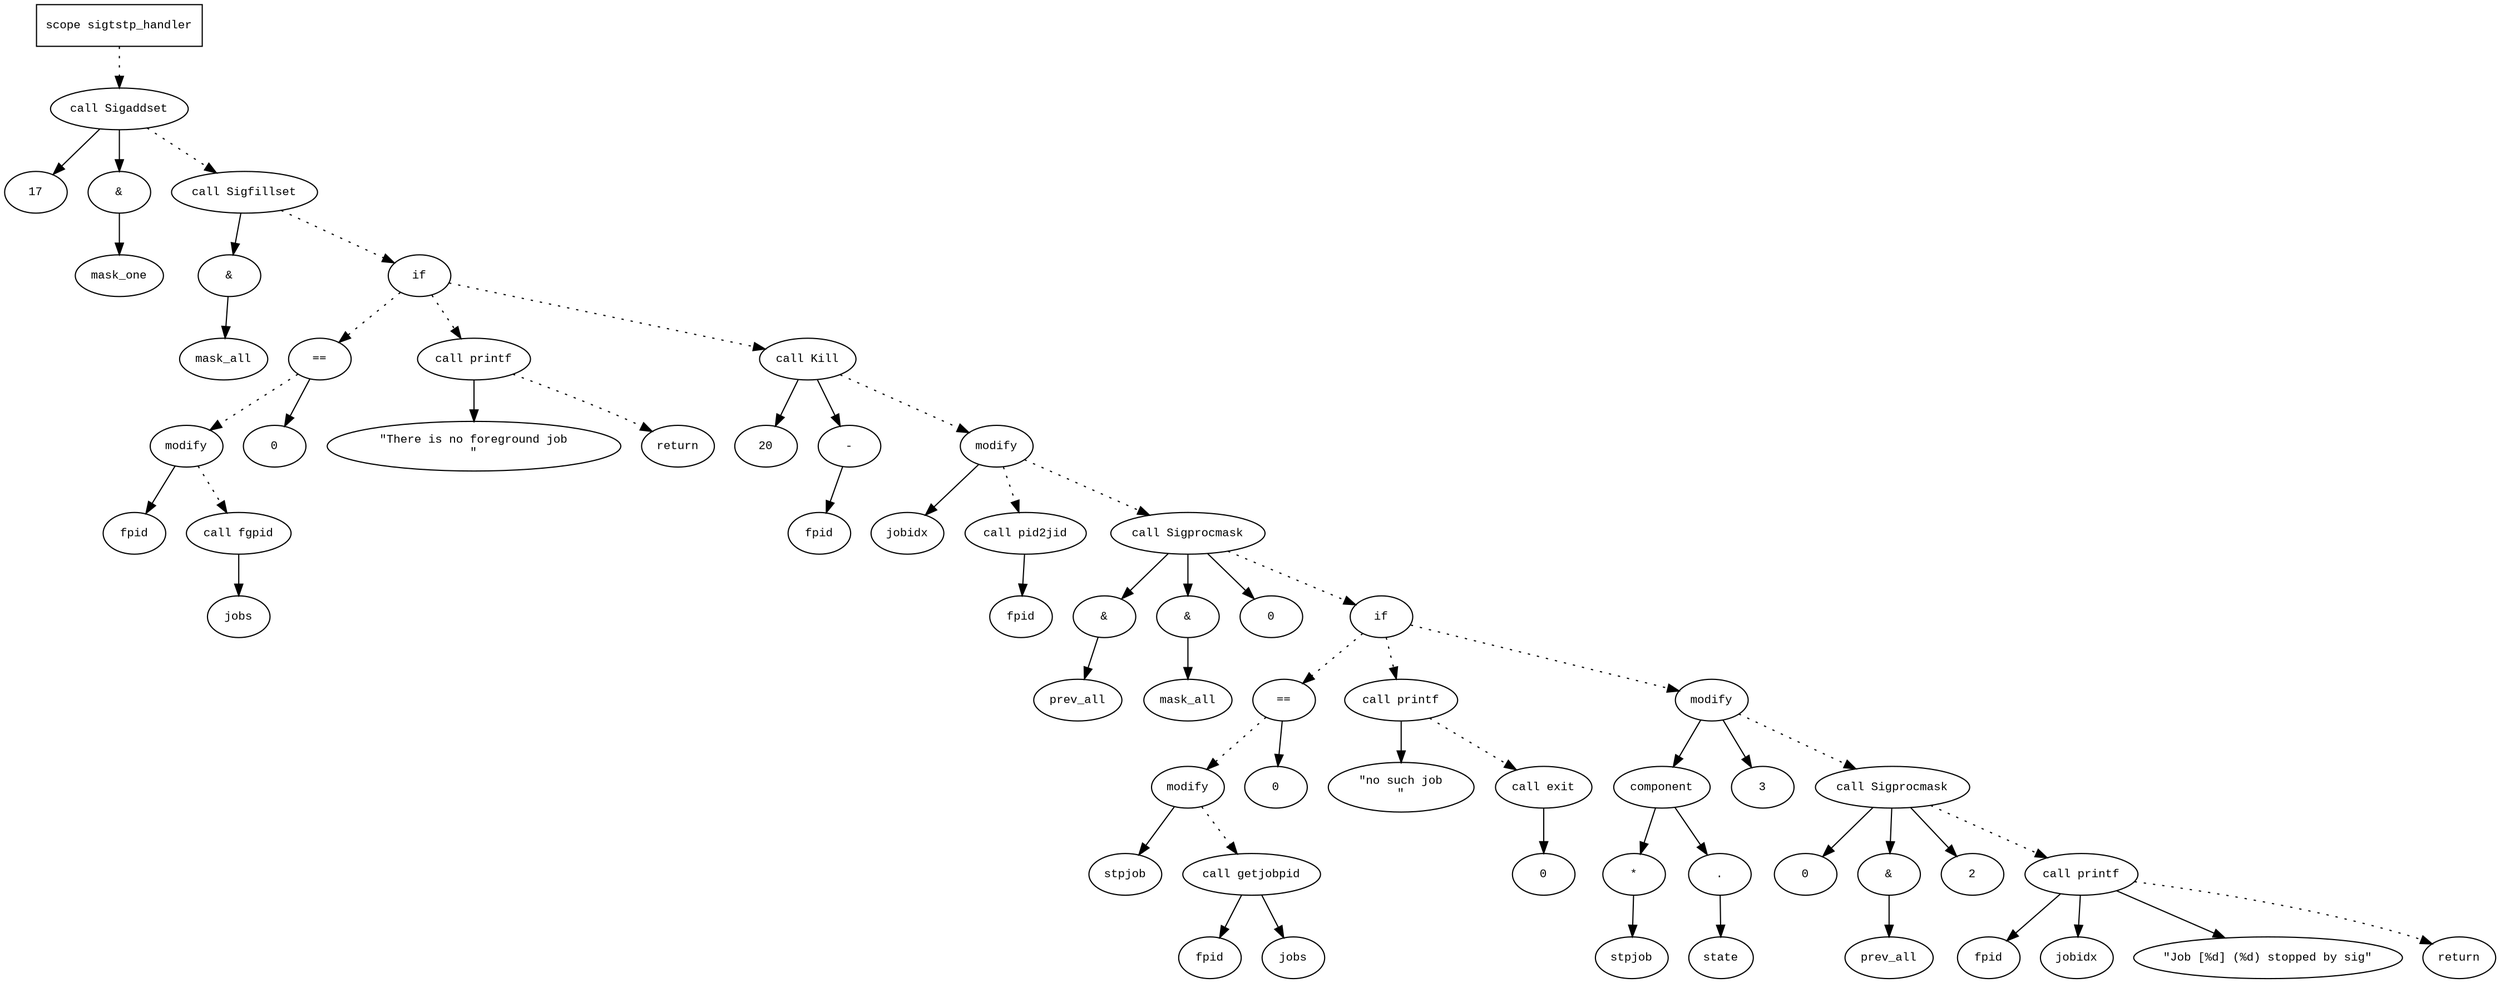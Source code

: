 digraph AST {
  graph [fontname="Times New Roman",fontsize=10];
  node  [fontname="Courier New",fontsize=10];
  edge  [fontname="Times New Roman",fontsize=10];

  node1 [label="scope sigtstp_handler",shape=box];
  node2 [label="call Sigaddset",shape=ellipse];
  node3 [label="17",shape=ellipse];
  node2 -> node3;
  node4 [label="&",shape=ellipse];
  node2 -> node4;
  node5 [label="mask_one",shape=ellipse];
  node4 -> node5;
  node1 -> node2 [style=dotted];
  node6 [label="call Sigfillset",shape=ellipse];
  node7 [label="&",shape=ellipse];
  node6 -> node7;
  node8 [label="mask_all",shape=ellipse];
  node7 -> node8;
  node2 -> node6 [style=dotted];
  node9 [label="if",shape=ellipse];
  node6 -> node9 [style=dotted];
  node10 [label="==",shape=ellipse];
  node11 [label="modify",shape=ellipse];
  node12 [label="fpid",shape=ellipse];
  node11 -> node12;
  node13 [label="call fgpid",shape=ellipse];
  node14 [label="jobs",shape=ellipse];
  node13 -> node14;
  node11 -> node13 [style=dotted];
  node10 -> node11 [style=dotted];
  node15 [label="0",shape=ellipse];
  node10 -> node15;
  node9 -> node10 [style=dotted];
  node16 [label="call printf",shape=ellipse];
  node17 [label="\"There is no foreground job
\"",shape=ellipse];
  node16 -> node17;
  node9 -> node16 [style=dotted];
  node18 [label="return",shape=ellipse];
  node16 -> node18 [style=dotted];
  node19 [label="call Kill",shape=ellipse];
  node20 [label="20",shape=ellipse];
  node19 -> node20;
  node21 [label="-",shape=ellipse];
  node22 [label="fpid",shape=ellipse];
  node21 -> node22;
  node19 -> node21;
  node9 -> node19 [style=dotted];
  node23 [label="modify",shape=ellipse];
  node24 [label="jobidx",shape=ellipse];
  node23 -> node24;
  node25 [label="call pid2jid",shape=ellipse];
  node26 [label="fpid",shape=ellipse];
  node25 -> node26;
  node23 -> node25 [style=dotted];
  node19 -> node23 [style=dotted];
  node27 [label="call Sigprocmask",shape=ellipse];
  node28 [label="&",shape=ellipse];
  node27 -> node28;
  node29 [label="prev_all",shape=ellipse];
  node28 -> node29;
  node30 [label="&",shape=ellipse];
  node27 -> node30;
  node31 [label="mask_all",shape=ellipse];
  node30 -> node31;
  node32 [label="0",shape=ellipse];
  node27 -> node32;
  node23 -> node27 [style=dotted];
  node33 [label="if",shape=ellipse];
  node27 -> node33 [style=dotted];
  node34 [label="==",shape=ellipse];
  node35 [label="modify",shape=ellipse];
  node36 [label="stpjob",shape=ellipse];
  node35 -> node36;
  node37 [label="call getjobpid",shape=ellipse];
  node38 [label="fpid",shape=ellipse];
  node37 -> node38;
  node39 [label="jobs",shape=ellipse];
  node37 -> node39;
  node35 -> node37 [style=dotted];
  node34 -> node35 [style=dotted];
  node40 [label="0",shape=ellipse];
  node34 -> node40;
  node33 -> node34 [style=dotted];
  node41 [label="call printf",shape=ellipse];
  node42 [label="\"no such job
\"",shape=ellipse];
  node41 -> node42;
  node33 -> node41 [style=dotted];
  node43 [label="call exit",shape=ellipse];
  node44 [label="0",shape=ellipse];
  node43 -> node44;
  node41 -> node43 [style=dotted];
  node45 [label="modify",shape=ellipse];
  node46 [label="component",shape=ellipse];
  node45 -> node46;
  node47 [label="*",shape=ellipse];
  node48 [label="stpjob",shape=ellipse];
  node47 -> node48;
  node46 -> node47;
  node49 [label=".",shape=ellipse];
  node46 -> node49;
  node50 [label="state",shape=ellipse];
  node49 -> node50;
  node51 [label="3",shape=ellipse];
  node45 -> node51;
  node33 -> node45 [style=dotted];
  node52 [label="call Sigprocmask",shape=ellipse];
  node53 [label="0",shape=ellipse];
  node52 -> node53;
  node54 [label="&",shape=ellipse];
  node52 -> node54;
  node55 [label="prev_all",shape=ellipse];
  node54 -> node55;
  node56 [label="2",shape=ellipse];
  node52 -> node56;
  node45 -> node52 [style=dotted];
  node57 [label="call printf",shape=ellipse];
  node58 [label="fpid",shape=ellipse];
  node57 -> node58;
  node59 [label="jobidx",shape=ellipse];
  node57 -> node59;
  node60 [label="\"Job [%d] (%d) stopped by sig\"",shape=ellipse];
  node57 -> node60;
  node52 -> node57 [style=dotted];
  node61 [label="return",shape=ellipse];
  node57 -> node61 [style=dotted];
} 